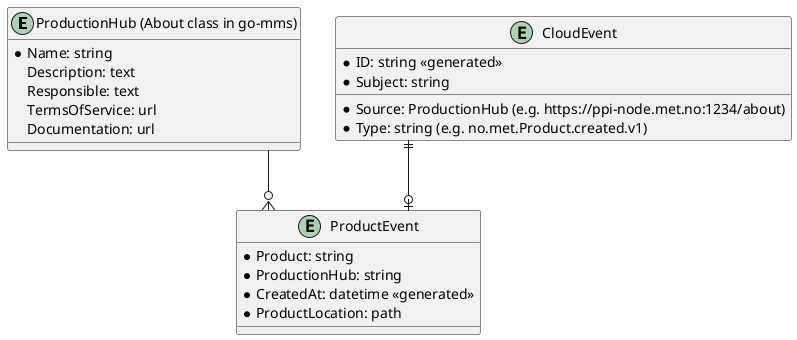 @startuml entity_relationship_diagram

' avoid problems with angled crows feet
' ref. https://plantuml.com/ie-diagram
skinparam linetype ortho

entity "ProductionHub (About class in go-mms)" as ProductionHub {
* Name: string
Description: text
Responsible: text
TermsOfService: url
Documentation: url
}

entity CloudEvent {
* ID: string <<generated>>
* Source: ProductionHub (e.g. https://ppi-node.met.no:1234/about)
* Type: string (e.g. no.met.Product.created.v1)
* Subject: string 
}

entity ProductEvent {
* Product: string
* ProductionHub: string
* CreatedAt: datetime <<generated>>
* ProductLocation: path 
}

ProductionHub --o{ ProductEvent
CloudEvent ||--o| ProductEvent

@enduml




